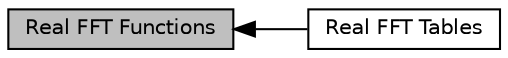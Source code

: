 digraph "Real FFT Functions"
{
  edge [fontname="Helvetica",fontsize="10",labelfontname="Helvetica",labelfontsize="10"];
  node [fontname="Helvetica",fontsize="10",shape=record];
  rankdir=LR;
  Node0 [label="Real FFT Functions",height=0.2,width=0.4,color="black", fillcolor="grey75", style="filled", fontcolor="black"];
  Node1 [label="Real FFT Tables",height=0.2,width=0.4,color="black", fillcolor="white", style="filled",URL="$group__RealFFT__Table.html"];
  Node0->Node1 [shape=plaintext, dir="back", style="solid"];
}

